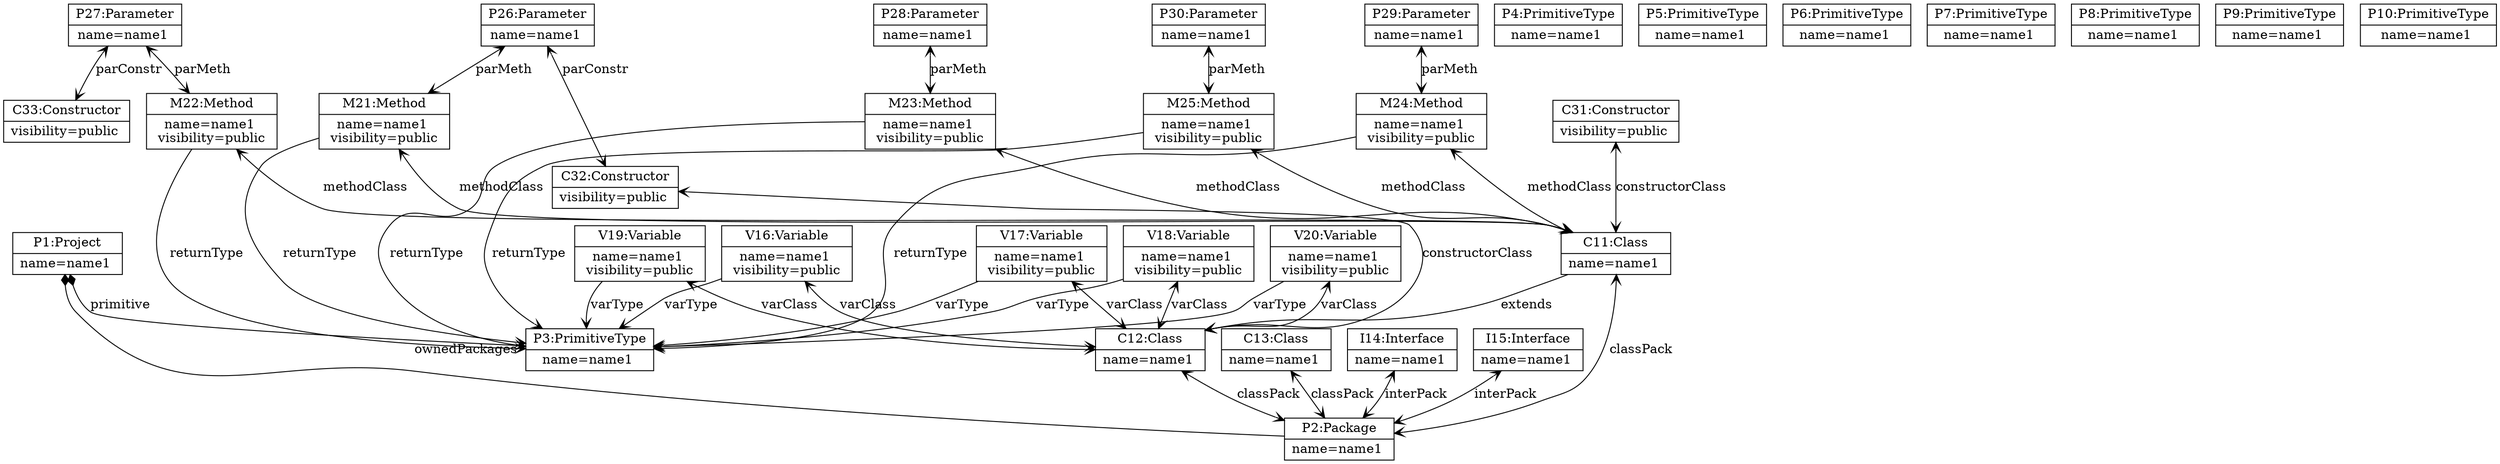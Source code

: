 Graph g{ 
struct1 -- struct2 [arrowtail=diamond,arrowhead=none,dir=both,label="ownedPackages"]   ;
struct1 -- struct3 [arrowtail=diamond,arrowhead=none,dir=both,label="primitive"]   ;
struct1 [shape=record,label="{P1:Project| name=name1 \n}"]; 
struct2 [shape=record,label="{P2:Package| name=name1 \n}"];
struct3 [shape=record,label="{P3:PrimitiveType| name=name1 \n}"];
struct4 [shape=record,label="{P4:PrimitiveType| name=name1 \n}"];
struct5 [shape=record,label="{P5:PrimitiveType| name=name1 \n}"];
struct6 [shape=record,label="{P6:PrimitiveType| name=name1 \n}"];
struct7 [shape=record,label="{P7:PrimitiveType| name=name1 \n}"];
struct8 [shape=record,label="{P8:PrimitiveType| name=name1 \n}"];
struct9 [shape=record,label="{P9:PrimitiveType| name=name1 \n}"];
struct10 [shape=record,label="{P10:PrimitiveType| name=name1 \n}"];
struct11 -- struct2 [arrowhead=open,arrowtail=open,dir=both,label="classPack"]   ;
struct11 -- struct12 [arrowhead=open,arrowtail=open,dir=forward,label="extends"]   ;
struct11 [shape=record,label="{C11:Class| name=name1 \n}"];
struct12 -- struct2 [arrowhead=open,arrowtail=open,dir=both,label="classPack"]   ;
struct12 [shape=record,label="{C12:Class| name=name1 \n}"];
struct13 -- struct2 [arrowhead=open,arrowtail=open,dir=both,label="classPack"]   ;
struct13 [shape=record,label="{C13:Class| name=name1 \n}"];
struct14 -- struct2 [arrowhead=open,arrowtail=open,dir=both,label="interPack"]   ;
struct14 [shape=record,label="{I14:Interface| name=name1 \n}"];
struct15 -- struct2 [arrowhead=open,arrowtail=open,dir=both,label="interPack"]   ;
struct15 [shape=record,label="{I15:Interface| name=name1 \n}"];
struct16 -- struct12 [arrowhead=open,arrowtail=open,dir=both,label="varClass"]   ;
struct16 -- struct3 [arrowhead=open,arrowtail=open,dir=forward,label="varType"]   ;
struct16 [shape=record,label="{V16:Variable| name=name1 \n visibility=public \n}"];
struct17 -- struct12 [arrowhead=open,arrowtail=open,dir=both,label="varClass"]   ;
struct17 -- struct3 [arrowhead=open,arrowtail=open,dir=forward,label="varType"]   ;
struct17 [shape=record,label="{V17:Variable| name=name1 \n visibility=public \n}"];
struct18 -- struct12 [arrowhead=open,arrowtail=open,dir=both,label="varClass"]   ;
struct18 -- struct3 [arrowhead=open,arrowtail=open,dir=forward,label="varType"]   ;
struct18 [shape=record,label="{V18:Variable| name=name1 \n visibility=public \n}"];
struct19 -- struct12 [arrowhead=open,arrowtail=open,dir=both,label="varClass"]   ;
struct19 -- struct3 [arrowhead=open,arrowtail=open,dir=forward,label="varType"]   ;
struct19 [shape=record,label="{V19:Variable| name=name1 \n visibility=public \n}"];
struct20 -- struct12 [arrowhead=open,arrowtail=open,dir=both,label="varClass"]   ;
struct20 -- struct3 [arrowhead=open,arrowtail=open,dir=forward,label="varType"]   ;
struct20 [shape=record,label="{V20:Variable| name=name1 \n visibility=public \n}"];
struct21 -- struct11 [arrowhead=open,arrowtail=open,dir=both,label="methodClass"]   ;
struct21 -- struct3 [arrowhead=open,arrowtail=open,dir=forward,label="returnType"]   ;
struct21 [shape=record,label="{M21:Method| name=name1 \n visibility=public \n}"];
struct22 -- struct11 [arrowhead=open,arrowtail=open,dir=both,label="methodClass"]   ;
struct22 -- struct3 [arrowhead=open,arrowtail=open,dir=forward,label="returnType"]   ;
struct22 [shape=record,label="{M22:Method| name=name1 \n visibility=public \n}"];
struct23 -- struct11 [arrowhead=open,arrowtail=open,dir=both,label="methodClass"]   ;
struct23 -- struct3 [arrowhead=open,arrowtail=open,dir=forward,label="returnType"]   ;
struct23 [shape=record,label="{M23:Method| name=name1 \n visibility=public \n}"];
struct24 -- struct11 [arrowhead=open,arrowtail=open,dir=both,label="methodClass"]   ;
struct24 -- struct3 [arrowhead=open,arrowtail=open,dir=forward,label="returnType"]   ;
struct24 [shape=record,label="{M24:Method| name=name1 \n visibility=public \n}"];
struct25 -- struct11 [arrowhead=open,arrowtail=open,dir=both,label="methodClass"]   ;
struct25 -- struct3 [arrowhead=open,arrowtail=open,dir=forward,label="returnType"]   ;
struct25 [shape=record,label="{M25:Method| name=name1 \n visibility=public \n}"];
struct26 -- struct21 [arrowhead=open,arrowtail=open,dir=both,label="parMeth"]   ;
struct26 -- struct32 [arrowhead=open,arrowtail=open,dir=both,label="parConstr"]   ;
struct26 [shape=record,label="{P26:Parameter| name=name1 \n}"];
struct27 -- struct22 [arrowhead=open,arrowtail=open,dir=both,label="parMeth"]   ;
struct27 -- struct33 [arrowhead=open,arrowtail=open,dir=both,label="parConstr"]   ;
struct27 [shape=record,label="{P27:Parameter| name=name1 \n}"];
struct28 -- struct23 [arrowhead=open,arrowtail=open,dir=both,label="parMeth"]   ;
struct28 [shape=record,label="{P28:Parameter| name=name1 \n}"];
struct29 -- struct24 [arrowhead=open,arrowtail=open,dir=both,label="parMeth"]   ;
struct29 [shape=record,label="{P29:Parameter| name=name1 \n}"];
struct30 -- struct25 [arrowhead=open,arrowtail=open,dir=both,label="parMeth"]   ;
struct30 [shape=record,label="{P30:Parameter| name=name1 \n}"];
struct31 -- struct11 [arrowhead=open,arrowtail=open,dir=both,label="constructorClass"]   ;
struct31 [shape=record,label="{C31:Constructor| visibility=public \n}"];
struct32 -- struct12 [arrowhead=open,arrowtail=open,dir=both,label="constructorClass"]   ;
struct32 [shape=record,label="{C32:Constructor| visibility=public \n}"];
struct33 [shape=record,label="{C33:Constructor| visibility=public \n}"];
} 
